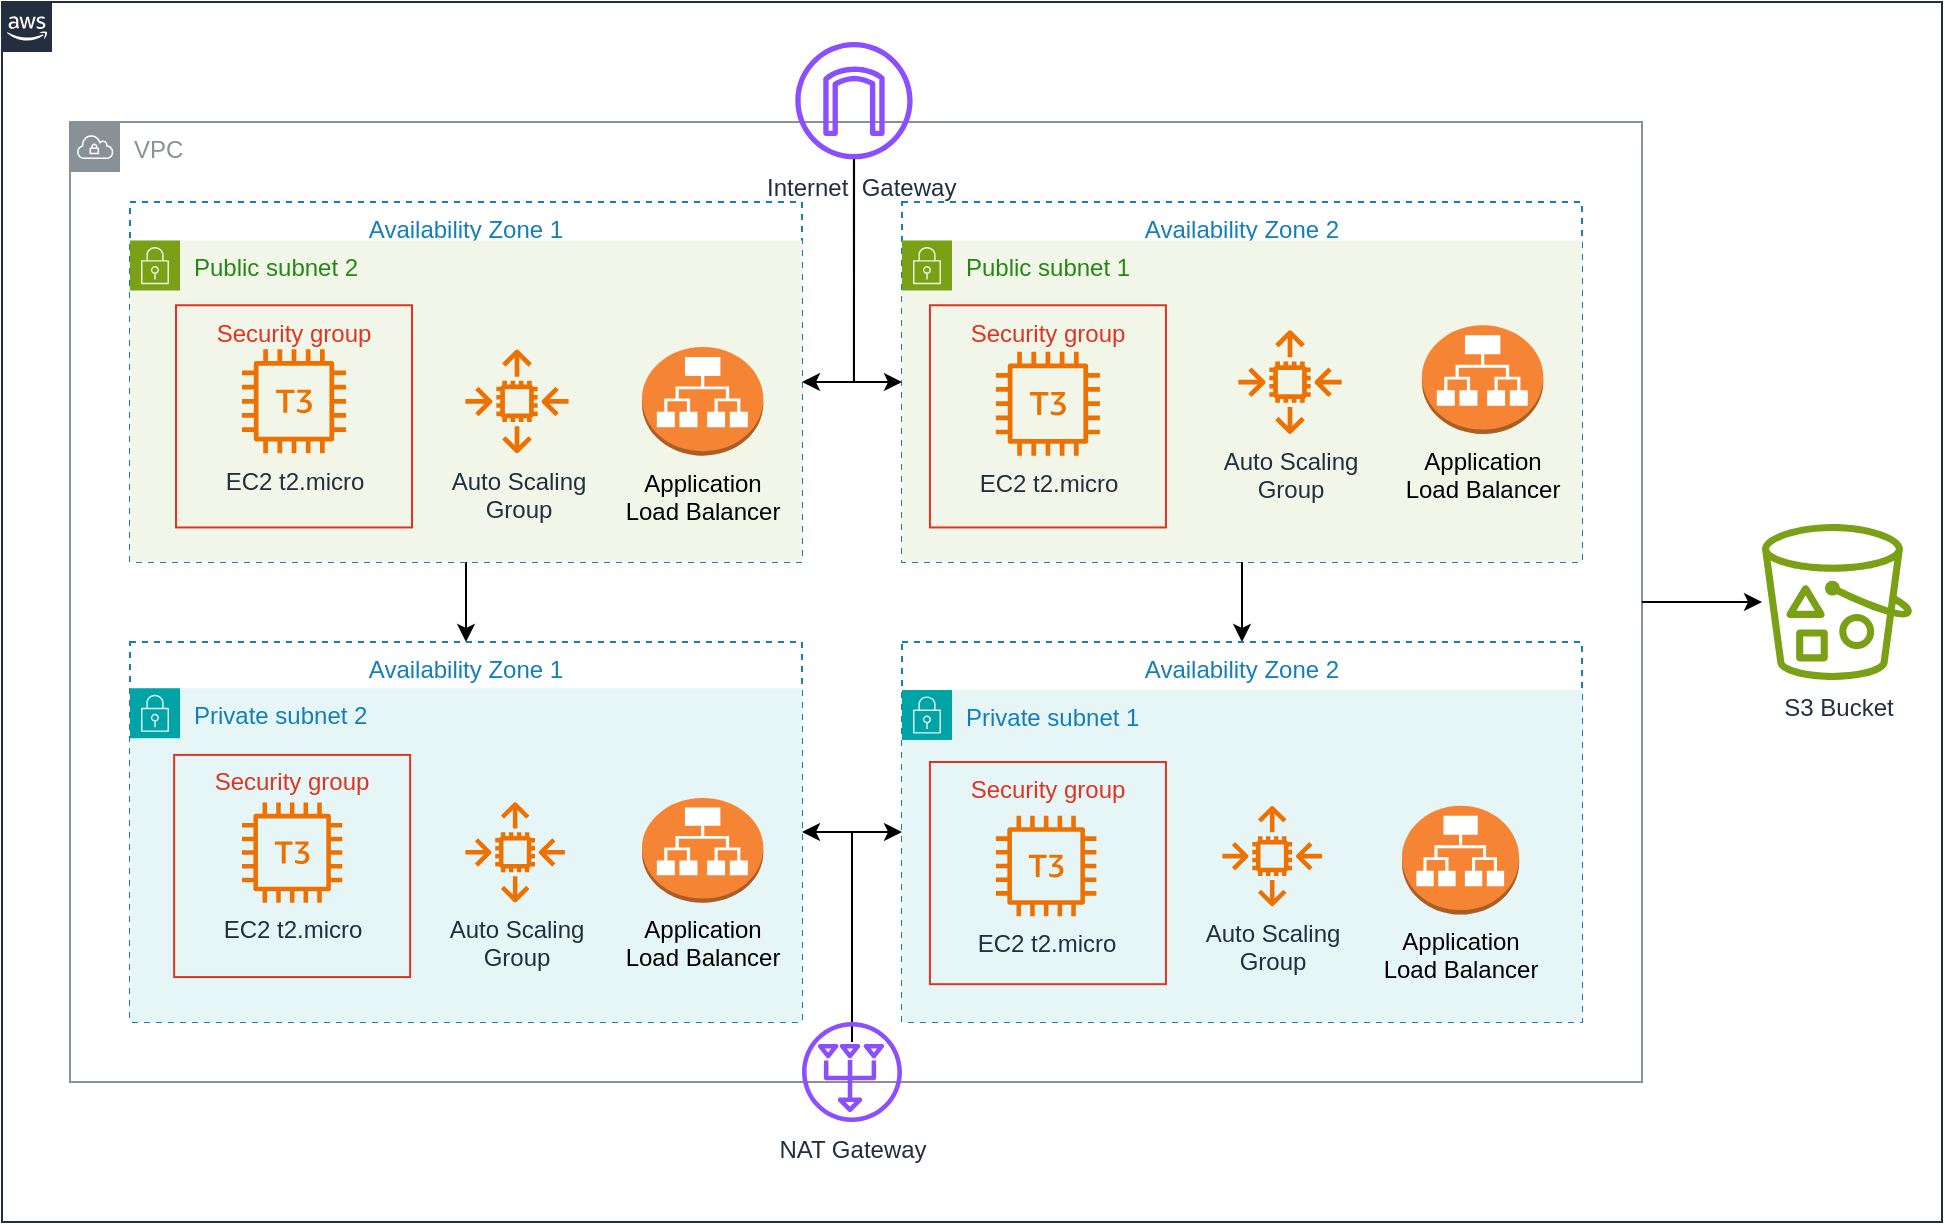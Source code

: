 <mxfile version="24.7.13">
  <diagram name="Page-1" id="0vcOOLKmGuT8QQa-eTxf">
    <mxGraphModel dx="1969" dy="2018" grid="1" gridSize="10" guides="1" tooltips="1" connect="1" arrows="1" fold="1" page="1" pageScale="1" pageWidth="850" pageHeight="1100" math="0" shadow="0">
      <root>
        <mxCell id="0" />
        <mxCell id="1" parent="0" />
        <mxCell id="cDwG2Ofa0H_6zuyDszh--2" value="VPC" style="sketch=0;outlineConnect=0;gradientColor=none;html=1;whiteSpace=wrap;fontSize=12;fontStyle=0;shape=mxgraph.aws4.group;grIcon=mxgraph.aws4.group_vpc;strokeColor=#879196;fillColor=none;verticalAlign=top;align=left;spacingLeft=30;fontColor=#879196;dashed=0;container=0;" vertex="1" parent="1">
          <mxGeometry x="104" y="40" width="786" height="480" as="geometry" />
        </mxCell>
        <mxCell id="cDwG2Ofa0H_6zuyDszh--5" value="Availability Zone 2" style="fillColor=none;strokeColor=#147EBA;dashed=1;verticalAlign=top;fontStyle=0;fontColor=#147EBA;whiteSpace=wrap;html=1;container=0;" vertex="1" parent="1">
          <mxGeometry x="520" y="80" width="340" height="180" as="geometry" />
        </mxCell>
        <mxCell id="cDwG2Ofa0H_6zuyDszh--16" style="edgeStyle=orthogonalEdgeStyle;rounded=0;orthogonalLoop=1;jettySize=auto;html=1;exitX=0.5;exitY=1;exitDx=0;exitDy=0;entryX=0.5;entryY=0;entryDx=0;entryDy=0;" edge="1" parent="1" source="cDwG2Ofa0H_6zuyDszh--5" target="cDwG2Ofa0H_6zuyDszh--26">
          <mxGeometry relative="1" as="geometry" />
        </mxCell>
        <mxCell id="cDwG2Ofa0H_6zuyDszh--17" style="edgeStyle=orthogonalEdgeStyle;rounded=0;orthogonalLoop=1;jettySize=auto;html=1;entryX=0.5;entryY=0;entryDx=0;entryDy=0;" edge="1" parent="1" source="cDwG2Ofa0H_6zuyDszh--11" target="cDwG2Ofa0H_6zuyDszh--19">
          <mxGeometry relative="1" as="geometry" />
        </mxCell>
        <mxCell id="cDwG2Ofa0H_6zuyDszh--33" style="edgeStyle=orthogonalEdgeStyle;rounded=0;orthogonalLoop=1;jettySize=auto;html=1;" edge="1" parent="1" source="cDwG2Ofa0H_6zuyDszh--2" target="cDwG2Ofa0H_6zuyDszh--37">
          <mxGeometry relative="1" as="geometry" />
        </mxCell>
        <mxCell id="cDwG2Ofa0H_6zuyDszh--140" style="edgeStyle=orthogonalEdgeStyle;rounded=0;orthogonalLoop=1;jettySize=auto;html=1;entryX=1;entryY=0.5;entryDx=0;entryDy=0;" edge="1" parent="1" source="cDwG2Ofa0H_6zuyDszh--35" target="cDwG2Ofa0H_6zuyDszh--19">
          <mxGeometry relative="1" as="geometry">
            <Array as="points">
              <mxPoint x="495" y="395" />
            </Array>
          </mxGeometry>
        </mxCell>
        <mxCell id="cDwG2Ofa0H_6zuyDszh--142" style="edgeStyle=orthogonalEdgeStyle;rounded=0;orthogonalLoop=1;jettySize=auto;html=1;" edge="1" parent="1" target="cDwG2Ofa0H_6zuyDszh--27">
          <mxGeometry relative="1" as="geometry">
            <mxPoint x="495" y="500" as="sourcePoint" />
            <mxPoint x="525" y="395" as="targetPoint" />
            <Array as="points">
              <mxPoint x="495" y="395" />
            </Array>
          </mxGeometry>
        </mxCell>
        <mxCell id="cDwG2Ofa0H_6zuyDszh--35" value="NAT Gateway" style="sketch=0;outlineConnect=0;fontColor=#232F3E;gradientColor=none;fillColor=#8C4FFF;strokeColor=none;dashed=0;verticalLabelPosition=bottom;verticalAlign=top;align=center;html=1;fontSize=12;fontStyle=0;aspect=fixed;pointerEvents=1;shape=mxgraph.aws4.nat_gateway;direction=south;container=0;" vertex="1" parent="1">
          <mxGeometry x="470" y="490" width="50" height="50" as="geometry" />
        </mxCell>
        <mxCell id="cDwG2Ofa0H_6zuyDszh--37" value="S3 Bucket" style="sketch=0;outlineConnect=0;fontColor=#232F3E;gradientColor=none;fillColor=#7AA116;strokeColor=none;dashed=0;verticalLabelPosition=bottom;verticalAlign=top;align=center;html=1;fontSize=12;fontStyle=0;aspect=fixed;pointerEvents=1;shape=mxgraph.aws4.bucket_with_objects;container=0;" vertex="1" parent="1">
          <mxGeometry x="950" y="241" width="75" height="78" as="geometry" />
        </mxCell>
        <mxCell id="cDwG2Ofa0H_6zuyDszh--120" value="" style="points=[[0,0],[0.25,0],[0.5,0],[0.75,0],[1,0],[1,0.25],[1,0.5],[1,0.75],[1,1],[0.75,1],[0.5,1],[0.25,1],[0,1],[0,0.75],[0,0.5],[0,0.25]];outlineConnect=0;gradientColor=none;html=1;whiteSpace=wrap;fontSize=12;fontStyle=0;container=0;pointerEvents=0;collapsible=0;recursiveResize=0;shape=mxgraph.aws4.group;grIcon=mxgraph.aws4.group_aws_cloud_alt;strokeColor=#232F3E;fillColor=none;verticalAlign=top;align=left;spacingLeft=30;fontColor=#232F3E;dashed=0;" vertex="1" parent="1">
          <mxGeometry x="70" y="-20" width="970" height="610" as="geometry" />
        </mxCell>
        <mxCell id="cDwG2Ofa0H_6zuyDszh--4" value="Public subnet 1" style="points=[[0,0],[0.25,0],[0.5,0],[0.75,0],[1,0],[1,0.25],[1,0.5],[1,0.75],[1,1],[0.75,1],[0.5,1],[0.25,1],[0,1],[0,0.75],[0,0.5],[0,0.25]];outlineConnect=0;gradientColor=none;html=1;whiteSpace=wrap;fontSize=12;fontStyle=0;container=0;pointerEvents=0;collapsible=0;recursiveResize=0;shape=mxgraph.aws4.group;grIcon=mxgraph.aws4.group_security_group;grStroke=0;strokeColor=#7AA116;fillColor=#F2F6E8;verticalAlign=top;align=left;spacingLeft=30;fontColor=#248814;dashed=0;" vertex="1" parent="1">
          <mxGeometry x="520" y="99.29" width="340" height="160.71" as="geometry" />
        </mxCell>
        <mxCell id="cDwG2Ofa0H_6zuyDszh--6" value="Application&lt;div&gt;Load Balancer&lt;/div&gt;" style="outlineConnect=0;dashed=0;verticalLabelPosition=bottom;verticalAlign=top;align=center;html=1;shape=mxgraph.aws3.application_load_balancer;fillColor=#F58534;gradientColor=none;container=0;" vertex="1" parent="1">
          <mxGeometry x="780" y="141.64" width="60.68" height="54.36" as="geometry" />
        </mxCell>
        <mxCell id="cDwG2Ofa0H_6zuyDszh--7" value="Auto Scaling&lt;div&gt;Group&lt;/div&gt;" style="sketch=0;outlineConnect=0;fontColor=#232F3E;gradientColor=none;fillColor=#ED7100;strokeColor=none;dashed=0;verticalLabelPosition=bottom;verticalAlign=top;align=center;html=1;fontSize=12;fontStyle=0;aspect=fixed;pointerEvents=1;shape=mxgraph.aws4.auto_scaling2;container=0;" vertex="1" parent="1">
          <mxGeometry x="688" y="144.0" width="52" height="52" as="geometry" />
        </mxCell>
        <mxCell id="cDwG2Ofa0H_6zuyDszh--8" value="&lt;div&gt;EC2 t2.micro&lt;/div&gt;" style="sketch=0;outlineConnect=0;fontColor=#232F3E;gradientColor=none;fillColor=#ED7100;strokeColor=none;dashed=0;verticalLabelPosition=bottom;verticalAlign=top;align=center;html=1;fontSize=12;fontStyle=0;aspect=fixed;pointerEvents=1;shape=mxgraph.aws4.t3_instance;container=0;" vertex="1" parent="1">
          <mxGeometry x="566.97" y="154.82" width="52" height="52" as="geometry" />
        </mxCell>
        <mxCell id="cDwG2Ofa0H_6zuyDszh--11" value="Availability Zone 1" style="fillColor=none;strokeColor=#147EBA;dashed=1;verticalAlign=top;fontStyle=0;fontColor=#147EBA;whiteSpace=wrap;html=1;container=0;" vertex="1" parent="1">
          <mxGeometry x="134" y="80" width="336" height="180" as="geometry" />
        </mxCell>
        <mxCell id="cDwG2Ofa0H_6zuyDszh--12" value="Public subnet 2" style="points=[[0,0],[0.25,0],[0.5,0],[0.75,0],[1,0],[1,0.25],[1,0.5],[1,0.75],[1,1],[0.75,1],[0.5,1],[0.25,1],[0,1],[0,0.75],[0,0.5],[0,0.25]];outlineConnect=0;gradientColor=none;html=1;whiteSpace=wrap;fontSize=12;fontStyle=0;container=0;pointerEvents=0;collapsible=0;recursiveResize=0;shape=mxgraph.aws4.group;grIcon=mxgraph.aws4.group_security_group;grStroke=0;strokeColor=#7AA116;fillColor=#F2F6E8;verticalAlign=top;align=left;spacingLeft=30;fontColor=#248814;dashed=0;" vertex="1" parent="1">
          <mxGeometry x="134" y="99.29" width="336" height="160.71" as="geometry" />
        </mxCell>
        <mxCell id="cDwG2Ofa0H_6zuyDszh--13" value="Application&lt;div&gt;Load Balancer&lt;/div&gt;" style="outlineConnect=0;dashed=0;verticalLabelPosition=bottom;verticalAlign=top;align=center;html=1;shape=mxgraph.aws3.application_load_balancer;fillColor=#F58534;gradientColor=none;container=0;" vertex="1" parent="1">
          <mxGeometry x="390" y="152.46" width="60.68" height="54.36" as="geometry" />
        </mxCell>
        <mxCell id="cDwG2Ofa0H_6zuyDszh--14" value="Auto Scaling&lt;div&gt;Group&lt;/div&gt;" style="sketch=0;outlineConnect=0;fontColor=#232F3E;gradientColor=none;fillColor=#ED7100;strokeColor=none;dashed=0;verticalLabelPosition=bottom;verticalAlign=top;align=center;html=1;fontSize=12;fontStyle=0;aspect=fixed;pointerEvents=1;shape=mxgraph.aws4.auto_scaling2;container=0;" vertex="1" parent="1">
          <mxGeometry x="301.5" y="153.64" width="52" height="52" as="geometry" />
        </mxCell>
        <mxCell id="cDwG2Ofa0H_6zuyDszh--15" value="EC2 t2.micro" style="sketch=0;outlineConnect=0;fontColor=#232F3E;gradientColor=none;fillColor=#ED7100;strokeColor=none;dashed=0;verticalLabelPosition=bottom;verticalAlign=top;align=center;html=1;fontSize=12;fontStyle=0;aspect=fixed;pointerEvents=1;shape=mxgraph.aws4.t3_instance;container=0;" vertex="1" parent="1">
          <mxGeometry x="190" y="153.64" width="52" height="52" as="geometry" />
        </mxCell>
        <mxCell id="cDwG2Ofa0H_6zuyDszh--26" value="Availability Zone 2" style="fillColor=none;strokeColor=#147EBA;dashed=1;verticalAlign=top;fontStyle=0;fontColor=#147EBA;whiteSpace=wrap;html=1;container=0;" vertex="1" parent="1">
          <mxGeometry x="520" y="300" width="340" height="190" as="geometry" />
        </mxCell>
        <mxCell id="cDwG2Ofa0H_6zuyDszh--27" value="Private subnet 1" style="points=[[0,0],[0.25,0],[0.5,0],[0.75,0],[1,0],[1,0.25],[1,0.5],[1,0.75],[1,1],[0.75,1],[0.5,1],[0.25,1],[0,1],[0,0.75],[0,0.5],[0,0.25]];outlineConnect=0;gradientColor=none;html=1;whiteSpace=wrap;fontSize=12;fontStyle=0;container=0;pointerEvents=0;collapsible=0;recursiveResize=0;shape=mxgraph.aws4.group;grIcon=mxgraph.aws4.group_security_group;grStroke=0;strokeColor=#00A4A6;fillColor=#E6F6F7;verticalAlign=top;align=left;spacingLeft=30;fontColor=#147EBA;dashed=0;" vertex="1" parent="1">
          <mxGeometry x="520" y="324" width="340" height="166" as="geometry" />
        </mxCell>
        <mxCell id="cDwG2Ofa0H_6zuyDszh--28" value="Application&lt;div&gt;Load Balancer&lt;/div&gt;" style="outlineConnect=0;dashed=0;verticalLabelPosition=bottom;verticalAlign=top;align=center;html=1;shape=mxgraph.aws3.application_load_balancer;fillColor=#F58534;gradientColor=none;container=0;" vertex="1" parent="1">
          <mxGeometry x="770.003" y="381.9" width="58.588" height="54.36" as="geometry" />
        </mxCell>
        <mxCell id="cDwG2Ofa0H_6zuyDszh--29" value="Auto Scaling&lt;div&gt;Group&lt;/div&gt;" style="sketch=0;outlineConnect=0;fontColor=#232F3E;gradientColor=none;fillColor=#ED7100;strokeColor=none;dashed=0;verticalLabelPosition=bottom;verticalAlign=top;align=center;html=1;fontSize=12;fontStyle=0;aspect=fixed;pointerEvents=1;shape=mxgraph.aws4.auto_scaling2;container=0;" vertex="1" parent="1">
          <mxGeometry x="680.002" y="381.9" width="50.207" height="50.207" as="geometry" />
        </mxCell>
        <mxCell id="cDwG2Ofa0H_6zuyDszh--30" value="&lt;div&gt;EC2 t2.micro&lt;br&gt;&lt;/div&gt;" style="sketch=0;outlineConnect=0;fontColor=#232F3E;gradientColor=none;fillColor=#ED7100;strokeColor=none;dashed=0;verticalLabelPosition=bottom;verticalAlign=top;align=center;html=1;fontSize=12;fontStyle=0;aspect=fixed;pointerEvents=1;shape=mxgraph.aws4.t3_instance;container=0;" vertex="1" parent="1">
          <mxGeometry x="566.966" y="386.89" width="50.207" height="50.207" as="geometry" />
        </mxCell>
        <mxCell id="cDwG2Ofa0H_6zuyDszh--19" value="Availability Zone 1" style="fillColor=none;strokeColor=#147EBA;dashed=1;verticalAlign=top;fontStyle=0;fontColor=#147EBA;whiteSpace=wrap;html=1;container=0;" vertex="1" parent="1">
          <mxGeometry x="134" y="300" width="336" height="190" as="geometry" />
        </mxCell>
        <mxCell id="cDwG2Ofa0H_6zuyDszh--20" value="Private subnet 2" style="points=[[0,0],[0.25,0],[0.5,0],[0.75,0],[1,0],[1,0.25],[1,0.5],[1,0.75],[1,1],[0.75,1],[0.5,1],[0.25,1],[0,1],[0,0.75],[0,0.5],[0,0.25]];outlineConnect=0;gradientColor=none;html=1;whiteSpace=wrap;fontSize=12;fontStyle=0;container=0;pointerEvents=0;collapsible=0;recursiveResize=0;shape=mxgraph.aws4.group;grIcon=mxgraph.aws4.group_security_group;grStroke=0;strokeColor=#00A4A6;fillColor=#E6F6F7;verticalAlign=top;align=left;spacingLeft=30;fontColor=#147EBA;dashed=0;" vertex="1" parent="1">
          <mxGeometry x="134" y="323.14" width="336" height="166.86" as="geometry" />
        </mxCell>
        <mxCell id="cDwG2Ofa0H_6zuyDszh--21" value="Application&lt;div&gt;Load Balancer&lt;/div&gt;" style="outlineConnect=0;dashed=0;verticalLabelPosition=bottom;verticalAlign=top;align=center;html=1;shape=mxgraph.aws3.application_load_balancer;fillColor=#F58534;gradientColor=none;container=0;" vertex="1" parent="1">
          <mxGeometry x="390" y="377.946" width="60.68" height="52.419" as="geometry" />
        </mxCell>
        <mxCell id="cDwG2Ofa0H_6zuyDszh--22" value="Auto Scaling&lt;div&gt;Group&lt;/div&gt;" style="sketch=0;outlineConnect=0;fontColor=#232F3E;gradientColor=none;fillColor=#ED7100;strokeColor=none;dashed=0;verticalLabelPosition=bottom;verticalAlign=top;align=center;html=1;fontSize=12;fontStyle=0;aspect=fixed;pointerEvents=1;shape=mxgraph.aws4.auto_scaling2;container=0;" vertex="1" parent="1">
          <mxGeometry x="301.5" y="380.004" width="50.143" height="50.143" as="geometry" />
        </mxCell>
        <mxCell id="cDwG2Ofa0H_6zuyDszh--23" value="&lt;div&gt;EC2 t2.micro&lt;br&gt;&lt;/div&gt;" style="sketch=0;outlineConnect=0;fontColor=#232F3E;gradientColor=none;fillColor=#ED7100;strokeColor=none;dashed=0;verticalLabelPosition=bottom;verticalAlign=top;align=center;html=1;fontSize=12;fontStyle=0;aspect=fixed;pointerEvents=1;shape=mxgraph.aws4.t3_instance;container=0;" vertex="1" parent="1">
          <mxGeometry x="190" y="380.221" width="50.143" height="50.143" as="geometry" />
        </mxCell>
        <mxCell id="cDwG2Ofa0H_6zuyDszh--125" value="Security group" style="fillColor=none;strokeColor=#DD3522;verticalAlign=top;fontStyle=0;fontColor=#DD3522;whiteSpace=wrap;html=1;" vertex="1" parent="1">
          <mxGeometry x="157" y="131.63" width="118" height="111.09" as="geometry" />
        </mxCell>
        <mxCell id="cDwG2Ofa0H_6zuyDszh--127" value="Security group" style="fillColor=none;strokeColor=#DD3522;verticalAlign=top;fontStyle=0;fontColor=#DD3522;whiteSpace=wrap;html=1;" vertex="1" parent="1">
          <mxGeometry x="533.97" y="131.63" width="118" height="111.09" as="geometry" />
        </mxCell>
        <mxCell id="cDwG2Ofa0H_6zuyDszh--129" value="Security group" style="fillColor=none;strokeColor=#DD3522;verticalAlign=top;fontStyle=0;fontColor=#DD3522;whiteSpace=wrap;html=1;" vertex="1" parent="1">
          <mxGeometry x="156.07" y="356.45" width="118" height="111.09" as="geometry" />
        </mxCell>
        <mxCell id="cDwG2Ofa0H_6zuyDszh--130" value="Security group" style="fillColor=none;strokeColor=#DD3522;verticalAlign=top;fontStyle=0;fontColor=#DD3522;whiteSpace=wrap;html=1;" vertex="1" parent="1">
          <mxGeometry x="533.97" y="360" width="118" height="111.09" as="geometry" />
        </mxCell>
        <mxCell id="cDwG2Ofa0H_6zuyDszh--139" style="edgeStyle=orthogonalEdgeStyle;rounded=0;orthogonalLoop=1;jettySize=auto;html=1;entryX=1;entryY=0.5;entryDx=0;entryDy=0;" edge="1" parent="1" source="cDwG2Ofa0H_6zuyDszh--131" target="cDwG2Ofa0H_6zuyDszh--11">
          <mxGeometry relative="1" as="geometry" />
        </mxCell>
        <mxCell id="cDwG2Ofa0H_6zuyDszh--131" value="&amp;nbsp; Internet&amp;nbsp; Gateway" style="sketch=0;outlineConnect=0;fontColor=#232F3E;gradientColor=none;fillColor=#8C4FFF;strokeColor=none;dashed=0;verticalLabelPosition=bottom;verticalAlign=top;align=center;html=1;fontSize=12;fontStyle=0;aspect=fixed;pointerEvents=1;shape=mxgraph.aws4.internet_gateway;" vertex="1" parent="1">
          <mxGeometry x="466.64" width="58.68" height="58.68" as="geometry" />
        </mxCell>
        <mxCell id="cDwG2Ofa0H_6zuyDszh--138" style="edgeStyle=orthogonalEdgeStyle;rounded=0;orthogonalLoop=1;jettySize=auto;html=1;" edge="1" parent="1" target="cDwG2Ofa0H_6zuyDszh--4">
          <mxGeometry relative="1" as="geometry">
            <mxPoint x="496.034" y="58.679" as="sourcePoint" />
            <mxPoint x="510" y="170" as="targetPoint" />
            <Array as="points">
              <mxPoint x="496" y="170" />
            </Array>
          </mxGeometry>
        </mxCell>
      </root>
    </mxGraphModel>
  </diagram>
</mxfile>

